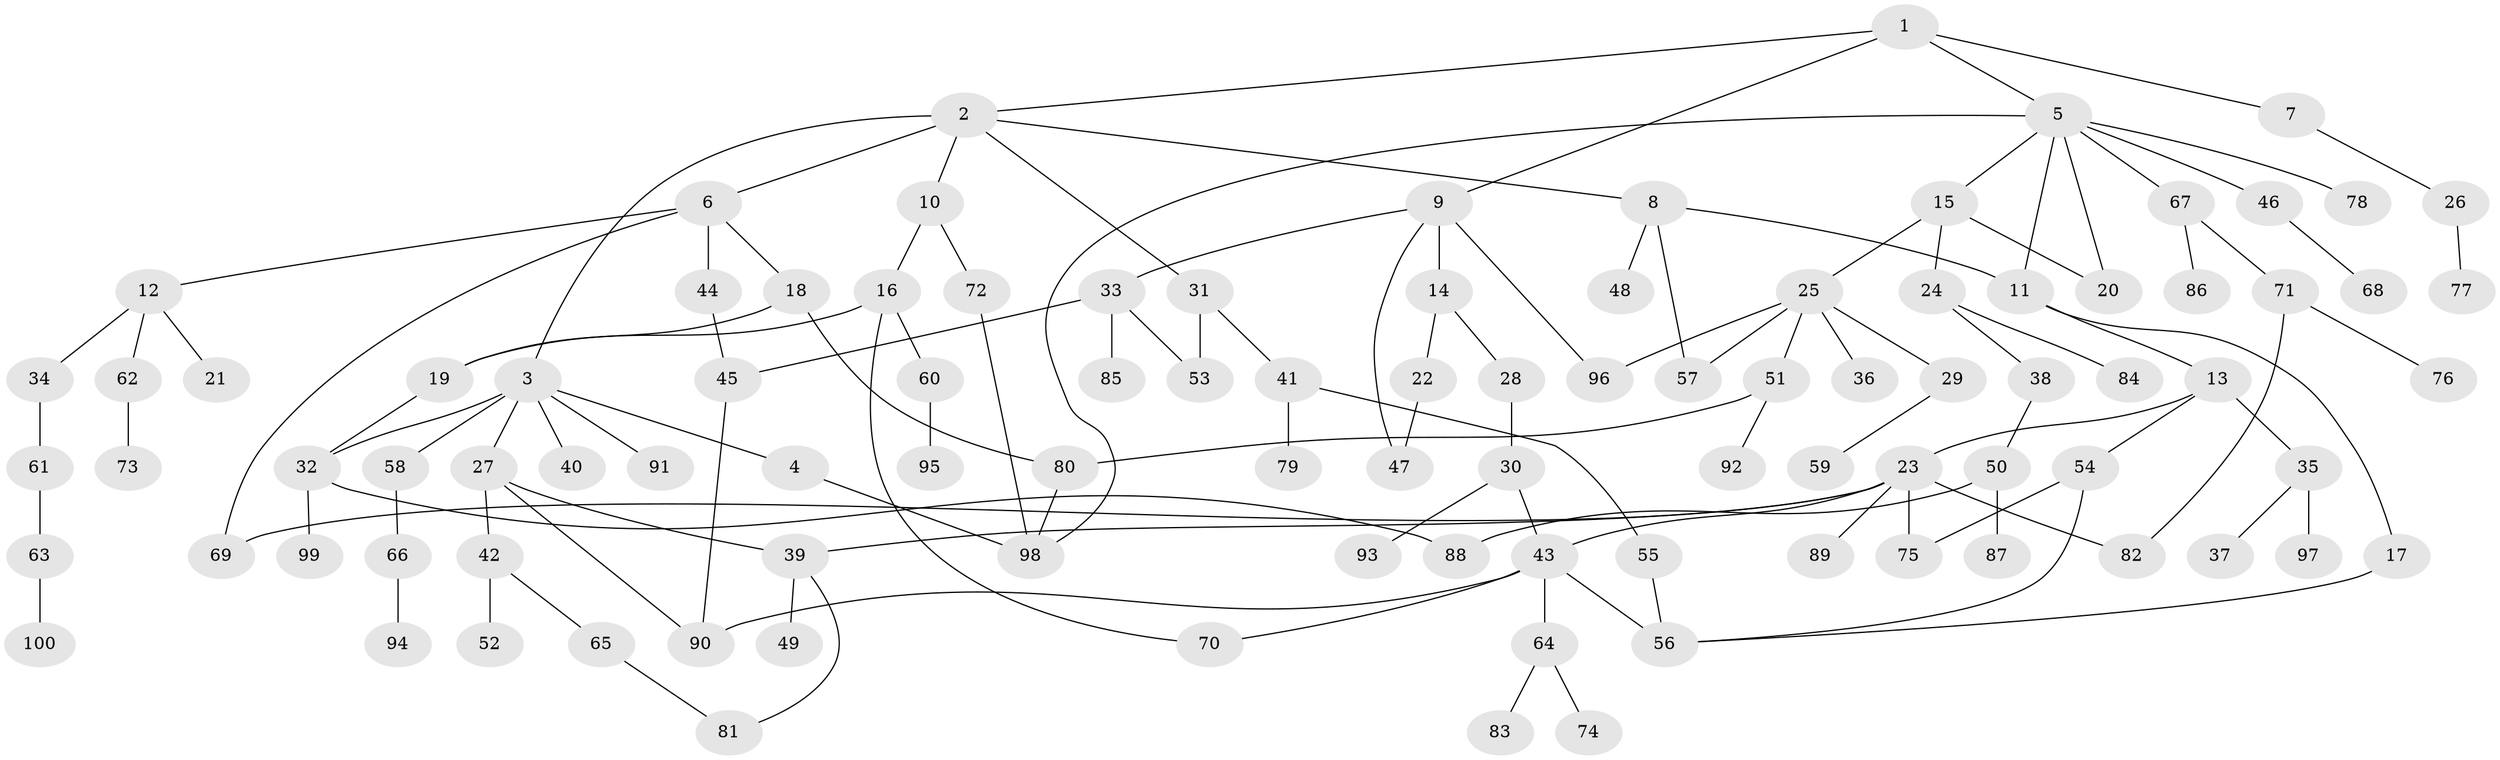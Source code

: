 // Generated by graph-tools (version 1.1) at 2025/38/02/21/25 10:38:51]
// undirected, 100 vertices, 125 edges
graph export_dot {
graph [start="1"]
  node [color=gray90,style=filled];
  1;
  2;
  3;
  4;
  5;
  6;
  7;
  8;
  9;
  10;
  11;
  12;
  13;
  14;
  15;
  16;
  17;
  18;
  19;
  20;
  21;
  22;
  23;
  24;
  25;
  26;
  27;
  28;
  29;
  30;
  31;
  32;
  33;
  34;
  35;
  36;
  37;
  38;
  39;
  40;
  41;
  42;
  43;
  44;
  45;
  46;
  47;
  48;
  49;
  50;
  51;
  52;
  53;
  54;
  55;
  56;
  57;
  58;
  59;
  60;
  61;
  62;
  63;
  64;
  65;
  66;
  67;
  68;
  69;
  70;
  71;
  72;
  73;
  74;
  75;
  76;
  77;
  78;
  79;
  80;
  81;
  82;
  83;
  84;
  85;
  86;
  87;
  88;
  89;
  90;
  91;
  92;
  93;
  94;
  95;
  96;
  97;
  98;
  99;
  100;
  1 -- 2;
  1 -- 5;
  1 -- 7;
  1 -- 9;
  2 -- 3;
  2 -- 6;
  2 -- 8;
  2 -- 10;
  2 -- 31;
  3 -- 4;
  3 -- 27;
  3 -- 40;
  3 -- 58;
  3 -- 91;
  3 -- 32;
  4 -- 98;
  5 -- 11;
  5 -- 15;
  5 -- 20;
  5 -- 46;
  5 -- 67;
  5 -- 78;
  5 -- 98;
  6 -- 12;
  6 -- 18;
  6 -- 44;
  6 -- 69;
  7 -- 26;
  8 -- 48;
  8 -- 57;
  8 -- 11;
  9 -- 14;
  9 -- 33;
  9 -- 47;
  9 -- 96;
  10 -- 16;
  10 -- 72;
  11 -- 13;
  11 -- 17;
  12 -- 21;
  12 -- 34;
  12 -- 62;
  13 -- 23;
  13 -- 35;
  13 -- 54;
  14 -- 22;
  14 -- 28;
  15 -- 24;
  15 -- 25;
  15 -- 20;
  16 -- 19;
  16 -- 60;
  16 -- 70;
  17 -- 56;
  18 -- 80;
  18 -- 19;
  19 -- 32;
  22 -- 47;
  23 -- 39;
  23 -- 75;
  23 -- 89;
  23 -- 69;
  23 -- 43;
  23 -- 82;
  24 -- 38;
  24 -- 84;
  25 -- 29;
  25 -- 36;
  25 -- 51;
  25 -- 57;
  25 -- 96;
  26 -- 77;
  27 -- 42;
  27 -- 90;
  27 -- 39;
  28 -- 30;
  29 -- 59;
  30 -- 43;
  30 -- 93;
  31 -- 41;
  31 -- 53;
  32 -- 88;
  32 -- 99;
  33 -- 53;
  33 -- 85;
  33 -- 45;
  34 -- 61;
  35 -- 37;
  35 -- 97;
  38 -- 50;
  39 -- 49;
  39 -- 81;
  41 -- 55;
  41 -- 79;
  42 -- 52;
  42 -- 65;
  43 -- 64;
  43 -- 70;
  43 -- 56;
  43 -- 90;
  44 -- 45;
  45 -- 90;
  46 -- 68;
  50 -- 87;
  50 -- 88;
  51 -- 92;
  51 -- 80;
  54 -- 56;
  54 -- 75;
  55 -- 56;
  58 -- 66;
  60 -- 95;
  61 -- 63;
  62 -- 73;
  63 -- 100;
  64 -- 74;
  64 -- 83;
  65 -- 81;
  66 -- 94;
  67 -- 71;
  67 -- 86;
  71 -- 76;
  71 -- 82;
  72 -- 98;
  80 -- 98;
}
